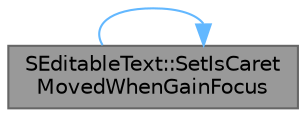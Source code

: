 digraph "SEditableText::SetIsCaretMovedWhenGainFocus"
{
 // INTERACTIVE_SVG=YES
 // LATEX_PDF_SIZE
  bgcolor="transparent";
  edge [fontname=Helvetica,fontsize=10,labelfontname=Helvetica,labelfontsize=10];
  node [fontname=Helvetica,fontsize=10,shape=box,height=0.2,width=0.4];
  rankdir="LR";
  Node1 [id="Node000001",label="SEditableText::SetIsCaret\lMovedWhenGainFocus",height=0.2,width=0.4,color="gray40", fillcolor="grey60", style="filled", fontcolor="black",tooltip="Workaround as we loose focus when the auto completion closes."];
  Node1 -> Node1 [id="edge1_Node000001_Node000001",color="steelblue1",style="solid",tooltip=" "];
}
